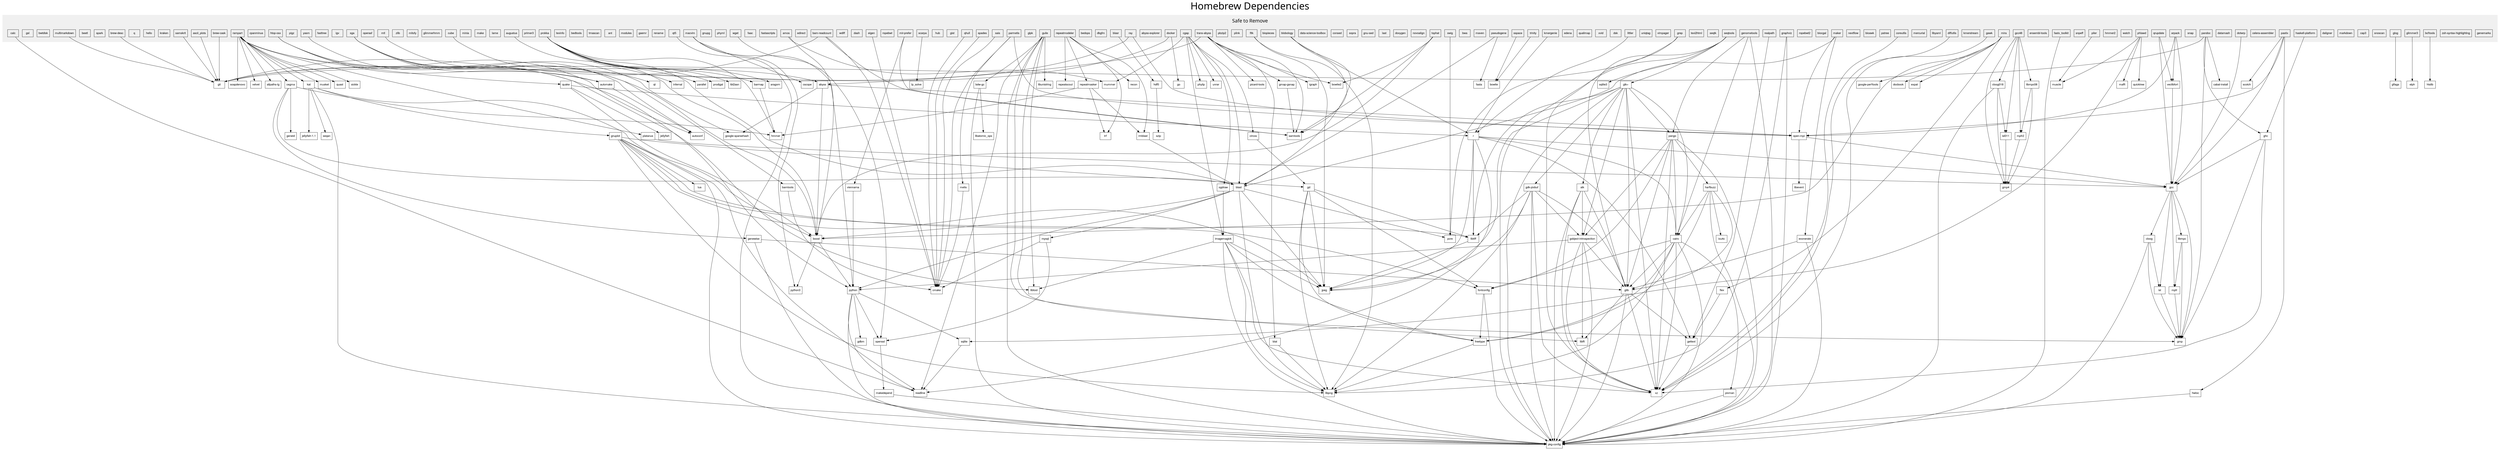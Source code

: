 digraph G {
  label = "Homebrew Dependencies"
  labelloc = "t";
  rankdir = "TB";
  node [fontname="HelveticaNeue",fontsize="14"];
  graph [fontname="Futura-Medium",fontsize="48"];
  ranksep = "3";
  newrank = "True";
  "boost"                 [shape="box",label="boost"]
  "google-sparsehash"     [shape="box",label="google-sparsehash"]
  "open-mpi"              [shape="box",label="open-mpi"]
  "mummer"                [shape="box",label="mummer"]
  "gcc"                   [shape="box",label="gcc"]
  "veclibfort"            [shape="box",label="veclibfort"]
  "git"                   [shape="box",label="git"]
  "glib"                  [shape="box",label="glib"]
  "gobject-introspection" [shape="box",label="gobject-introspection"]
  "pkg-config"            [shape="box",label="pkg-config"]
  "xz"                    [shape="box",label="xz"]
  "autoconf"              [shape="box",label="autoconf"]
  "cmake"                 [shape="box",label="cmake"]
  "samtools"              [shape="box",label="samtools"]
  "hmmer"                 [shape="box",label="hmmer"]
  "htslib"                [shape="box",label="htslib"]
  "libatomic_ops"         [shape="box",label="libatomic_ops"]
  "hdf5"                  [shape="box",label="hdf5"]
  "jpeg"                  [shape="box",label="jpeg"]
  "libpng"                [shape="box",label="libpng"]
  "mysql"                 [shape="box",label="mysql"]
  "pcre"                  [shape="box",label="pcre"]
  "python"                [shape="box",label="python"]
  "blast"                 [shape="box",label="blast"]
  "r"                     [shape="box",label="r"]
  "python3"               [shape="box",label="python3"]
  "fontconfig"            [shape="box",label="fontconfig"]
  "freetype"              [shape="box",label="freetype"]
  "pixman"                [shape="box",label="pixman"]
  "readline"              [shape="box",label="readline"]
  "geneid"                [shape="box",label="geneid"]
  "genewise"              [shape="box",label="genewise"]
  "circos"                [shape="box",label="circos"]
  "imagemagick"           [shape="box",label="imagemagick"]
  "ogdraw"                [shape="box",label="ogdraw"]
  "phylip"                [shape="box",label="phylip"]
  "unrar"                 [shape="box",label="unrar"]
  "gd"                    [shape="box",label="gd"]
  "gmp"                   [shape="box",label="gmp"]
  "isl"                   [shape="box",label="isl"]
  "gmp4"                  [shape="box",label="gmp4"]
  "isl011"                [shape="box",label="isl011"]
  "qt"                    [shape="box",label="qt"]
  "go"                    [shape="box",label="go"]
  "gettext"               [shape="box",label="gettext"]
  "cloog"                 [shape="box",label="cloog"]
  "libmpc"                [shape="box",label="libmpc"]
  "mpfr"                  [shape="box",label="mpfr"]
  "cloog018"              [shape="box",label="cloog018"]
  "libmpc08"              [shape="box",label="libmpc08"]
  "mpfr2"                 [shape="box",label="mpfr2"]
  "libtiff"               [shape="box",label="libtiff"]
  "cairo"                 [shape="box",label="cairo"]
  "pango"                 [shape="box",label="pango"]
  "libffi"                [shape="box",label="libffi"]
  "elph"                  [shape="box",label="elph"]
  "gflags"                [shape="box",label="gflags"]
  "lua"                   [shape="box",label="lua"]
  "atk"                   [shape="box",label="atk"]
  "gdk-pixbuf"            [shape="box",label="gdk-pixbuf"]
  "bdw-gc"                [shape="box",label="bdw-gc"]
  "libtool"               [shape="box",label="libtool"]
  "libunistring"          [shape="box",label="libunistring"]
  "icu4c"                 [shape="box",label="icu4c"]
  "ghc"                   [shape="box",label="ghc"]
  "szip"                  [shape="box",label="szip"]
  "automake"              [shape="box",label="automake"]
  "gnuplot"               [shape="box",label="gnuplot"]
  "jellyfish-1.1"         [shape="box",label="jellyfish-1.1"]
  "seqan"                 [shape="box",label="seqan"]
  "cscope"                [shape="box",label="cscope"]
  "exonerate"             [shape="box",label="exonerate"]
  "viennarna"             [shape="box",label="viennarna"]
  "docbook"               [shape="box",label="docbook"]
  "expat"                 [shape="box",label="expat"]
  "flex"                  [shape="box",label="flex"]
  "google-perftools"      [shape="box",label="google-perftools"]
  "openssl"               [shape="box",label="openssl"]
  "libevent"              [shape="box",label="libevent"]
  "makedepend"            [shape="box",label="makedepend"]
  "cabal-install"         [shape="box",label="cabal-install"]
  "harfbuzz"              [shape="box",label="harfbuzz"]
  "metis"                 [shape="box",label="metis"]
  "hwloc"                 [shape="box",label="hwloc"]
  "scotch"                [shape="box",label="scotch"]
  "mafft"                 [shape="box",label="mafft"]
  "muscle"                [shape="box",label="muscle"]
  "quicktree"             [shape="box",label="quicktree"]
  "sqlite"                [shape="box",label="sqlite"]
  "aragorn"               [shape="box",label="aragorn"]
  "barrnap"               [shape="box",label="barrnap"]
  "infernal"              [shape="box",label="infernal"]
  "parallel"              [shape="box",label="parallel"]
  "prodigal"              [shape="box",label="prodigal"]
  "tbl2asn"               [shape="box",label="tbl2asn"]
  "fasta"                 [shape="box",label="fasta"]
  "gdbm"                  [shape="box",label="gdbm"]
  "jellyfish"             [shape="box",label="jellyfish"]
  "abyss"                 [shape="box",label="abyss"]
  "allpaths-lg"           [shape="box",label="allpaths-lg"]
  "cegma"                 [shape="box",label="cegma"]
  "kat"                   [shape="box",label="kat"]
  "musket"                [shape="box",label="musket"]
  "platanus"              [shape="box",label="platanus"]
  "quake"                 [shape="box",label="quake"]
  "quast"                 [shape="box",label="quast"]
  "sickle"                [shape="box",label="sickle"]
  "soapdenovo"            [shape="box",label="soapdenovo"]
  "velvet"                [shape="box",label="velvet"]
  "rmblast"               [shape="box",label="rmblast"]
  "trf"                   [shape="box",label="trf"]
  "recon"                 [shape="box",label="recon"]
  "repeatmasker"          [shape="box",label="repeatmasker"]
  "repeatscout"           [shape="box",label="repeatscout"]
  "lp_solve"              [shape="box",label="lp_solve"]
  "gtk+"                  [shape="box",label="gtk+"]
  "sqlite3"               [shape="box",label="sqlite3"]
  "bamtools"              [shape="box",label="bamtools"]
  "bowtie"                [shape="box",label="bowtie"]
  "bowtie2"               [shape="box",label="bowtie2"]
  "blat"                  [shape="box",label="blat"]
  "gmap-gsnap"            [shape="box",label="gmap-gsnap"]
  "igraph"                [shape="box",label="igraph"]
  "picard-tools"          [shape="box",label="picard-tools"]

  subgraph "cluster_independent" {
    label = <<font point-size="15"><br/></font>Safe to Remove>;
    style = "filled";
    color = "invis";
    graph [fontname="Helvetica-LightOblique",fontsize="24"];
    rank = "source";
    fillcolor = "#F0F0F0";
    margin = "25,1";
    "genemarks"               [shape="box",label="genemarks"]
    "zsh-syntax-highlighting" [shape="box",label="zsh-syntax-highlighting"]
    "eigen"                   [shape="box",label="eigen"]
    "brew-cask"               [shape="box",label="brew-cask"]
    "ascii_plots"             [shape="box",label="ascii_plots"]
    "snoscan"                 [shape="box",label="snoscan"]
    "cap3"                    [shape="box",label="cap3"]
    "markdown"                [shape="box",label="markdown"]
    "daligner"                [shape="box",label="daligner"]
    "rampart"                 [shape="box",label="rampart"]
    "littler"                 [shape="box",label="littler"]
    "celera-assembler"        [shape="box",label="celera-assembler"]
    "multimarkdown"           [shape="box",label="multimarkdown"]
    "datamash"                [shape="box",label="datamash"]
    "htop-osx"                [shape="box",label="htop-osx"]
    "snap"                    [shape="box",label="snap"]
    "cube"                    [shape="box",label="cube"]
    "blobology"               [shape="box",label="blobology"]
    "swig"                    [shape="box",label="swig"]
    "watch"                   [shape="box",label="watch"]
    "hmmer2"                  [shape="box",label="hmmer2"]
    "prokka"                  [shape="box",label="prokka"]
    "snpeff"                  [shape="box",label="snpeff"]
    "macvim"                  [shape="box",label="macvim"]
    "ensembl-tools"           [shape="box",label="ensembl-tools"]
    "blasr"                   [shape="box",label="blasr"]
    "guile"                   [shape="box",label="guile"]
    "scarpa"                  [shape="box",label="scarpa"]
    "kmerstream"              [shape="box",label="kmerstream"]
    "mir-prefer"              [shape="box",label="mir-prefer"]
    "libyaml"                 [shape="box",label="libyaml"]
    "mercurial"               [shape="box",label="mercurial"]
    "bam-readcount"           [shape="box",label="bam-readcount"]
    "pstree"                  [shape="box",label="pstree"]
    "bioawk"                  [shape="box",label="bioawk"]
    "nextflow"                [shape="box",label="nextflow"]
    "amos"                    [shape="box",label="amos"]
    "biocgal"                 [shape="box",label="biocgal"]
    "ropebwt2"                [shape="box",label="ropebwt2"]
    "realpath"                [shape="box",label="realpath"]
    "qhull"                   [shape="box",label="qhull"]
    "sga"                     [shape="box",label="sga"]
    "repeatmodeler"           [shape="box",label="repeatmodeler"]
    "seqtk"                   [shape="box",label="seqtk"]
    "texi2html"               [shape="box",label="texi2html"]
    "seqtools"                [shape="box",label="seqtools"]
    "vimpager"                [shape="box",label="vimpager"]
    "uniqtag"                 [shape="box",label="uniqtag"]
    "sais"                    [shape="box",label="sais"]
    "dsk"                     [shape="box",label="dsk"]
    "xvid"                    [shape="box",label="xvid"]
    "qualimap"                [shape="box",label="qualimap"]
    "edena"                   [shape="box",label="edena"]
    "qt5"                     [shape="box",label="qt5"]
    "mtl"                     [shape="box",label="mtl"]
    "qrupdate"                [shape="box",label="qrupdate"]
    "gawk"                    [shape="box",label="gawk"]
    "maven"                   [shape="box",label="maven"]
    "bwa"                     [shape="box",label="bwa"]
    "haskell-platform"        [shape="box",label="haskell-platform"]
    "wget"                    [shape="box",label="wget"]
    "novoalign"               [shape="box",label="novoalign"]
    "doxygen"                 [shape="box",label="doxygen"]
    "last"                    [shape="box",label="last"]
    "gnu-sed"                 [shape="box",label="gnu-sed"]
    "sopra"                   [shape="box",label="sopra"]
    "consed"                  [shape="box",label="consed"]
    "data-science-toolbox"    [shape="box",label="data-science-toolbox"]
    "maker"                   [shape="box",label="maker"]
    "biopieces"               [shape="box",label="biopieces"]
    "genometools"             [shape="box",label="genometools"]
    "plink"                   [shape="box",label="plink"]
    "pbzip2"                  [shape="box",label="pbzip2"]
    "augustus"                [shape="box",label="augustus"]
    "graphviz"                [shape="box",label="graphviz"]
    "sspace"                  [shape="box",label="sspace"]
    "abyss-explorer"          [shape="box",label="abyss-explorer"]
    "trans-abyss"             [shape="box",label="trans-abyss"]
    "pandoc"                  [shape="box",label="pandoc"]
    "dbgfm"                   [shape="box",label="dbgfm"]
    "bedops"                  [shape="box",label="bedops"]
    "parmetis"                [shape="box",label="parmetis"]
    "samskrit"                [shape="box",label="samskrit"]
    "glpk"                    [shape="box",label="glpk"]
    "gcc48"                   [shape="box",label="gcc48"]
    "calc"                    [shape="box",label="calc"]
    "trinity"                 [shape="box",label="trinity"]
    "pseudogene"              [shape="box",label="pseudogene"]
    "gist"                    [shape="box",label="gist"]
    "hub"                     [shape="box",label="hub"]
    "mira"                    [shape="box",label="mira"]
    "yasm"                    [shape="box",label="yasm"]
    "ropebwt"                 [shape="box",label="ropebwt"]
    "cgap"                    [shape="box",label="cgap"]
    "dash"                    [shape="box",label="dash"]
    "wdiff"                   [shape="box",label="wdiff"]
    "grep"                    [shape="box",label="grep"]
    "edirect"                 [shape="box",label="edirect"]
    "piler"                   [shape="box",label="piler"]
    "fastascripts"            [shape="box",label="fastascripts"]
    "faac"                    [shape="box",label="faac"]
    "phlawd"                  [shape="box",label="phlawd"]
    "phyml"                   [shape="box",label="phyml"]
    "gnupg"                   [shape="box",label="gnupg"]
    "tophat"                  [shape="box",label="tophat"]
    "arpack"                  [shape="box",label="arpack"]
    "rename"                  [shape="box",label="rename"]
    "gaemr"                   [shape="box",label="gaemr"]
    "modules"                 [shape="box",label="modules"]
    "ant"                     [shape="box",label="ant"]
    "trnascan"                [shape="box",label="trnascan"]
    "bedtools"                [shape="box",label="bedtools"]
    "texinfo"                 [shape="box",label="texinfo"]
    "ray"                     [shape="box",label="ray"]
    "primer3"                 [shape="box",label="primer3"]
    "fltk"                    [shape="box",label="fltk"]
    "lame"                    [shape="box",label="lame"]
    "make"                    [shape="box",label="make"]
    "minia"                   [shape="box",label="minia"]
    "coreutils"               [shape="box",label="coreutils"]
    "glimmerhmm"              [shape="box",label="glimmerhmm"]
    "mitofy"                  [shape="box",label="mitofy"]
    "zlib"                    [shape="box",label="zlib"]
    "fastx_toolkit"           [shape="box",label="fastx_toolkit"]
    "operasf"                 [shape="box",label="operasf"]
    "pastix"                  [shape="box",label="pastix"]
    "igv"                     [shape="box",label="igv"]
    "fasttree"                [shape="box",label="fasttree"]
    "glog"                    [shape="box",label="glog"]
    "pigz"                    [shape="box",label="pigz"]
    "dotwrp"                  [shape="box",label="dotwrp"]
    "cpanminus"               [shape="box",label="cpanminus"]
    "spades"                  [shape="box",label="spades"]
    "glimmer3"                [shape="box",label="glimmer3"]
    "diffutils"               [shape="box",label="diffutils"]
    "brew-desc"               [shape="box",label="brew-desc"]
    "kraken"                  [shape="box",label="kraken"]
    "hello"                   [shape="box",label="hello"]
    "q"                       [shape="box",label="q"]
    "kmergenie"               [shape="box",label="kmergenie"]
    "spark"                   [shape="box",label="spark"]
    "beetl"                   [shape="box",label="beetl"]
    "docker"                  [shape="box",label="docker"]
    "bwtdisk"                 [shape="box",label="bwtdisk"]
    "gsl"                     [shape="box",label="gsl"]
    "bcftools"                [shape="box",label="bcftools"]
  }

  "abyss" -> "boost" 
  "abyss" -> "google-sparsehash" 
  "abyss" -> "open-mpi" 
  "amos" -> "boost" 
  "amos" -> "mummer" 
  "arpack" -> "gcc" 
  "arpack" -> "open-mpi" 
  "arpack" -> "veclibfort" 
  "ascii_plots" -> "git" 
  "atk" -> "glib" 
  "atk" -> "gobject-introspection" 
  "atk" -> "pkg-config" 
  "atk" -> "xz" 
  "augustus" -> "boost" 
  "automake" -> "autoconf" 
  "bam-readcount" -> "cmake" 
  "bam-readcount" -> "git" 
  "bam-readcount" -> "samtools" 
  "bamtools" -> "cmake" 
  "barrnap" -> "hmmer" 
  "bcftools" -> "htslib" 
  "bdw-gc" -> "libatomic_ops" 
  "bdw-gc" -> "pkg-config" 
  "blasr" -> "hdf5" 
  "blast" -> "boost" 
  "blast" -> "jpeg" 
  "blast" -> "libpng" 
  "blast" -> "mysql" 
  "blast" -> "pcre" 
  "blast" -> "python" 
  "blat" -> "libpng" 
  "blobology" -> "blast" 
  "blobology" -> "r" 
  "blobology" -> "samtools" 
  "boost" -> "python" 
  "boost" -> "python3" 
  "brew-cask" -> "git" 
  "brew-desc" -> "git" 
  "cairo" -> "fontconfig" 
  "cairo" -> "freetype" 
  "cairo" -> "glib" 
  "cairo" -> "libpng" 
  "cairo" -> "pixman" 
  "cairo" -> "pkg-config" 
  "cairo" -> "xz" 
  "calc" -> "readline" 
  "cegma" -> "blast" 
  "cegma" -> "geneid" 
  "cegma" -> "genewise" 
  "cegma" -> "hmmer" 
  "cgap" -> "blast" 
  "cgap" -> "circos" 
  "cgap" -> "imagemagick" 
  "cgap" -> "mummer" 
  "cgap" -> "ogdraw" 
  "cgap" -> "phylip" 
  "cgap" -> "unrar" 
  "circos" -> "gd" 
  "cloog" -> "gmp" 
  "cloog" -> "isl" 
  "cloog" -> "pkg-config" 
  "cloog018" -> "gmp4" 
  "cloog018" -> "isl011" 
  "cloog018" -> "pkg-config" 
  "coreutils" -> "xz" 
  "cube" -> "qt" 
  "diffutils" -> "xz" 
  "docker" -> "git" 
  "docker" -> "go" 
  "dotwrp" -> "gcc" 
  "eigen" -> "cmake" 
  "exonerate" -> "glib" 
  "exonerate" -> "pkg-config" 
  "fastx_toolkit" -> "pkg-config" 
  "flex" -> "gettext" 
  "fltk" -> "jpeg" 
  "fltk" -> "libpng" 
  "fontconfig" -> "freetype" 
  "fontconfig" -> "pkg-config" 
  "freetype" -> "libpng" 
  "gawk" -> "xz" 
  "gcc" -> "cloog" 
  "gcc" -> "gmp" 
  "gcc" -> "isl" 
  "gcc" -> "libmpc" 
  "gcc" -> "mpfr" 
  "gcc48" -> "cloog018" 
  "gcc48" -> "gmp4" 
  "gcc48" -> "isl011" 
  "gcc48" -> "libmpc08" 
  "gcc48" -> "mpfr2" 
  "gd" -> "fontconfig" 
  "gd" -> "freetype" 
  "gd" -> "jpeg" 
  "gd" -> "libpng" 
  "gd" -> "libtiff" 
  "gdk-pixbuf" -> "glib" 
  "gdk-pixbuf" -> "gobject-introspection" 
  "gdk-pixbuf" -> "jpeg" 
  "gdk-pixbuf" -> "libpng" 
  "gdk-pixbuf" -> "libtiff" 
  "gdk-pixbuf" -> "pkg-config" 
  "gdk-pixbuf" -> "xz" 
  "genewise" -> "glib" 
  "genewise" -> "pkg-config" 
  "genometools" -> "cairo" 
  "genometools" -> "pango" 
  "genometools" -> "pkg-config" 
  "gettext" -> "xz" 
  "ghc" -> "gcc" 
  "ghc" -> "gmp" 
  "ghc" -> "xz" 
  "glib" -> "gettext" 
  "glib" -> "libffi" 
  "glib" -> "pkg-config" 
  "glib" -> "xz" 
  "glimmer3" -> "elph" 
  "glog" -> "gflags" 
  "gmap-gsnap" -> "samtools" 
  "gnuplot" -> "fontconfig" 
  "gnuplot" -> "gd" 
  "gnuplot" -> "jpeg" 
  "gnuplot" -> "libpng" 
  "gnuplot" -> "libtiff" 
  "gnuplot" -> "lua" 
  "gnuplot" -> "pkg-config" 
  "gnuplot" -> "readline" 
  "gobject-introspection" -> "glib" 
  "gobject-introspection" -> "libffi" 
  "gobject-introspection" -> "pkg-config" 
  "gobject-introspection" -> "python" 
  "gobject-introspection" -> "xz" 
  "graphviz" -> "libpng" 
  "graphviz" -> "pkg-config" 
  "grep" -> "pcre" 
  "grep" -> "xz" 
  "gtk+" -> "atk" 
  "gtk+" -> "cairo" 
  "gtk+" -> "gdk-pixbuf" 
  "gtk+" -> "glib" 
  "gtk+" -> "gobject-introspection" 
  "gtk+" -> "jpeg" 
  "gtk+" -> "libtiff" 
  "gtk+" -> "pango" 
  "gtk+" -> "pkg-config" 
  "gtk+" -> "xz" 
  "guile" -> "bdw-gc" 
  "guile" -> "gmp" 
  "guile" -> "libffi" 
  "guile" -> "libtool" 
  "guile" -> "libunistring" 
  "guile" -> "pkg-config" 
  "guile" -> "readline" 
  "harfbuzz" -> "cairo" 
  "harfbuzz" -> "freetype" 
  "harfbuzz" -> "glib" 
  "harfbuzz" -> "icu4c" 
  "harfbuzz" -> "pkg-config" 
  "haskell-platform" -> "ghc" 
  "hdf5" -> "szip" 
  "htop-osx" -> "autoconf" 
  "htop-osx" -> "automake" 
  "htop-osx" -> "libtool" 
  "hwloc" -> "pkg-config" 
  "imagemagick" -> "freetype" 
  "imagemagick" -> "jpeg" 
  "imagemagick" -> "libpng" 
  "imagemagick" -> "libtool" 
  "imagemagick" -> "pkg-config" 
  "imagemagick" -> "xz" 
  "isl" -> "gmp" 
  "isl011" -> "gmp4" 
  "kat" -> "boost" 
  "kat" -> "gnuplot" 
  "kat" -> "jellyfish-1.1" 
  "kat" -> "pkg-config" 
  "kat" -> "seqan" 
  "kmergenie" -> "r" 
  "libmpc" -> "gmp" 
  "libmpc" -> "mpfr" 
  "libmpc08" -> "gmp4" 
  "libmpc08" -> "mpfr2" 
  "libtiff" -> "jpeg" 
  "littler" -> "r" 
  "macvim" -> "cscope" 
  "macvim" -> "python" 
  "macvim" -> "python3" 
  "makedepend" -> "pkg-config" 
  "maker" -> "blast" 
  "maker" -> "exonerate" 
  "maker" -> "open-mpi" 
  "metis" -> "cmake" 
  "mir-prefer" -> "samtools" 
  "mir-prefer" -> "viennarna" 
  "mira" -> "boost" 
  "mira" -> "docbook" 
  "mira" -> "expat" 
  "mira" -> "flex" 
  "mira" -> "google-perftools" 
  "mpfr" -> "gmp" 
  "mpfr2" -> "gmp4" 
  "mtl" -> "boost" 
  "multimarkdown" -> "git" 
  "mysql" -> "cmake" 
  "mysql" -> "openssl" 
  "ogdraw" -> "imagemagick" 
  "open-mpi" -> "gcc" 
  "open-mpi" -> "libevent" 
  "openssl" -> "makedepend" 
  "pandoc" -> "cabal-install" 
  "pandoc" -> "ghc" 
  "pandoc" -> "git" 
  "pandoc" -> "gmp" 
  "pango" -> "cairo" 
  "pango" -> "fontconfig" 
  "pango" -> "glib" 
  "pango" -> "gobject-introspection" 
  "pango" -> "harfbuzz" 
  "pango" -> "pkg-config" 
  "pango" -> "xz" 
  "parmetis" -> "cmake" 
  "parmetis" -> "metis" 
  "parmetis" -> "open-mpi" 
  "pastix" -> "gcc" 
  "pastix" -> "hwloc" 
  "pastix" -> "open-mpi" 
  "pastix" -> "scotch" 
  "phlawd" -> "mafft" 
  "phlawd" -> "muscle" 
  "phlawd" -> "quicktree" 
  "phlawd" -> "sqlite" 
  "piler" -> "muscle" 
  "pixman" -> "pkg-config" 
  "platanus" -> "gcc" 
  "prokka" -> "aragorn" 
  "prokka" -> "barrnap" 
  "prokka" -> "blast" 
  "prokka" -> "hmmer" 
  "prokka" -> "infernal" 
  "prokka" -> "parallel" 
  "prokka" -> "prodigal" 
  "prokka" -> "tbl2asn" 
  "pseudogene" -> "blast" 
  "pseudogene" -> "fasta" 
  "python" -> "gdbm" 
  "python" -> "openssl" 
  "python" -> "pkg-config" 
  "python" -> "readline" 
  "python" -> "sqlite" 
  "qhull" -> "cmake" 
  "qrupdate" -> "gcc" 
  "qrupdate" -> "veclibfort" 
  "qt5" -> "pkg-config" 
  "quake" -> "boost" 
  "quake" -> "jellyfish" 
  "quake" -> "r" 
  "r" -> "cairo" 
  "r" -> "gcc" 
  "r" -> "gettext" 
  "r" -> "jpeg" 
  "r" -> "libtiff" 
  "r" -> "readline" 
  "rampart" -> "abyss" 
  "rampart" -> "allpaths-lg" 
  "rampart" -> "cegma" 
  "rampart" -> "kat" 
  "rampart" -> "musket" 
  "rampart" -> "platanus" 
  "rampart" -> "quake" 
  "rampart" -> "quast" 
  "rampart" -> "sickle" 
  "rampart" -> "soapdenovo" 
  "rampart" -> "velvet" 
  "ray" -> "git" 
  "ray" -> "open-mpi" 
  "realpath" -> "gettext" 
  "repeatmasker" -> "hmmer" 
  "repeatmasker" -> "rmblast" 
  "repeatmasker" -> "trf" 
  "repeatmodeler" -> "recon" 
  "repeatmodeler" -> "repeatmasker" 
  "repeatmodeler" -> "repeatscout" 
  "repeatmodeler" -> "rmblast" 
  "repeatmodeler" -> "trf" 
  "rmblast" -> "blast" 
  "sais" -> "cmake" 
  "samskrit" -> "git" 
  "scarpa" -> "lp_solve" 
  "seqtools" -> "glib" 
  "seqtools" -> "gtk+" 
  "seqtools" -> "pkg-config" 
  "seqtools" -> "sqlite3" 
  "sga" -> "autoconf" 
  "sga" -> "automake" 
  "sga" -> "bamtools" 
  "sga" -> "google-sparsehash" 
  "spades" -> "cmake" 
  "sqlite" -> "readline" 
  "sspace" -> "bowtie" 
  "swig" -> "pcre" 
  "tophat" -> "boost" 
  "tophat" -> "bowtie2" 
  "tophat" -> "samtools" 
  "trans-abyss" -> "abyss" 
  "trans-abyss" -> "blat" 
  "trans-abyss" -> "bowtie2" 
  "trans-abyss" -> "gmap-gsnap" 
  "trans-abyss" -> "igraph" 
  "trans-abyss" -> "picard-tools" 
  "trans-abyss" -> "samtools" 
  "trinity" -> "bowtie" 
  "veclibfort" -> "gcc" 
  "viennarna" -> "python" 
  "wget" -> "openssl" 
  "yasm" -> "python" 
}
